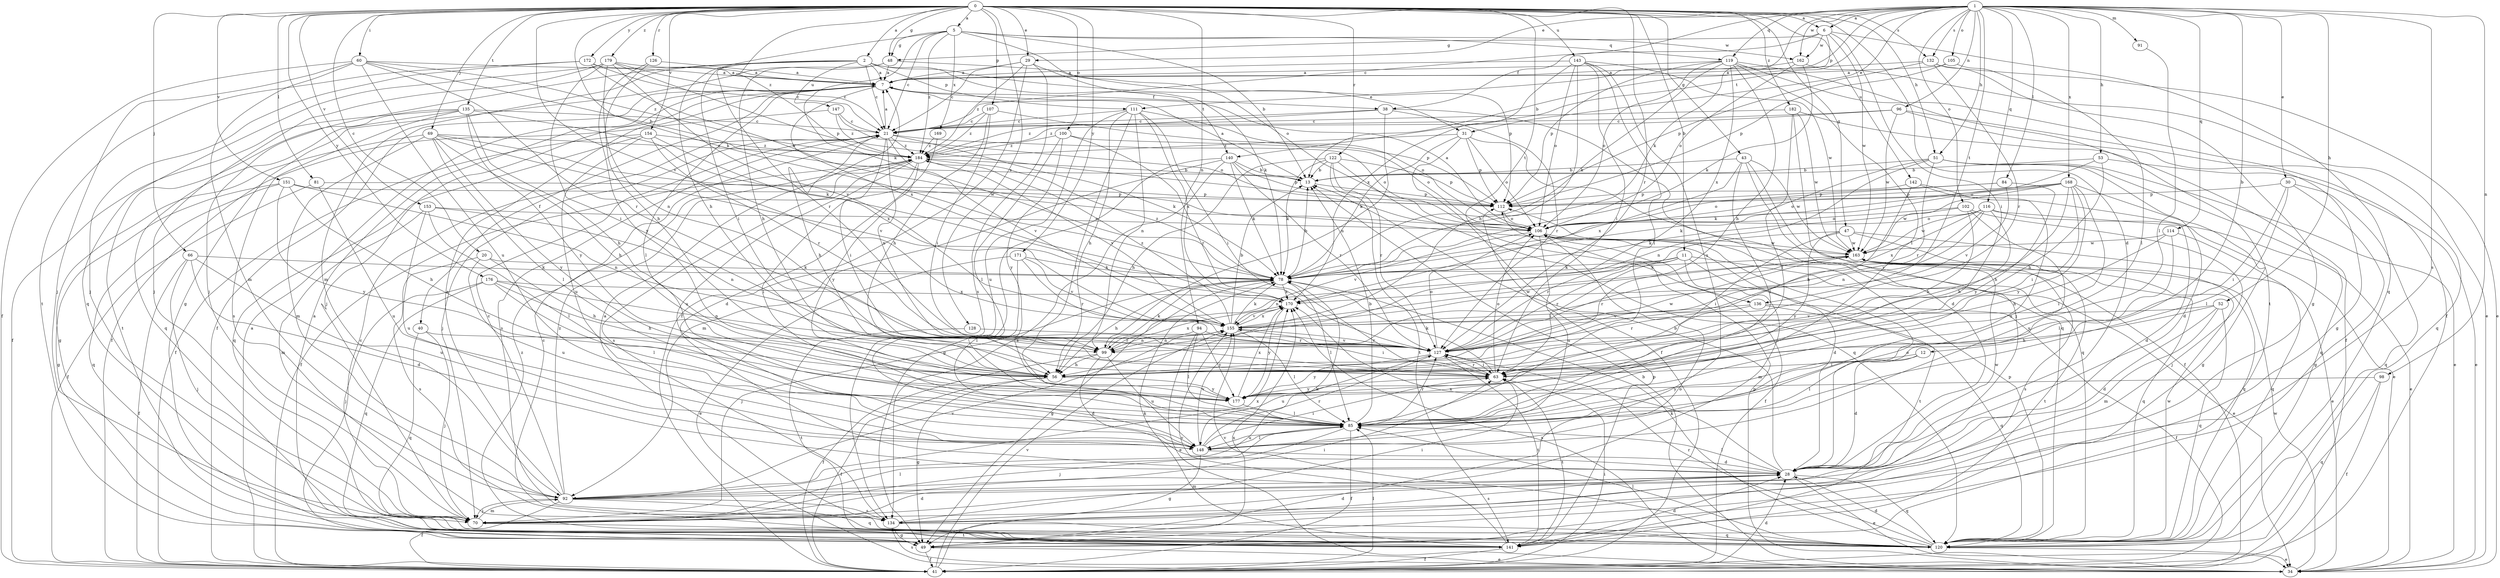 strict digraph  {
0;
1;
2;
5;
6;
7;
11;
12;
13;
20;
21;
28;
29;
30;
31;
34;
38;
40;
41;
43;
47;
48;
49;
51;
52;
53;
56;
60;
63;
66;
69;
70;
78;
81;
84;
85;
91;
92;
94;
96;
98;
99;
100;
102;
105;
106;
107;
111;
112;
114;
116;
119;
120;
122;
126;
127;
128;
132;
134;
135;
136;
140;
141;
142;
143;
147;
148;
151;
153;
154;
155;
162;
163;
168;
169;
170;
171;
172;
176;
177;
179;
182;
184;
0 -> 2  [label=a];
0 -> 5  [label=a];
0 -> 6  [label=a];
0 -> 11  [label=b];
0 -> 20  [label=c];
0 -> 28  [label=d];
0 -> 29  [label=e];
0 -> 43  [label=g];
0 -> 47  [label=g];
0 -> 48  [label=g];
0 -> 51  [label=h];
0 -> 60  [label=i];
0 -> 66  [label=j];
0 -> 69  [label=j];
0 -> 78  [label=k];
0 -> 81  [label=l];
0 -> 94  [label=n];
0 -> 100  [label=o];
0 -> 107  [label=p];
0 -> 122  [label=r];
0 -> 126  [label=r];
0 -> 127  [label=r];
0 -> 128  [label=s];
0 -> 132  [label=s];
0 -> 135  [label=t];
0 -> 136  [label=t];
0 -> 142  [label=u];
0 -> 143  [label=u];
0 -> 151  [label=v];
0 -> 153  [label=v];
0 -> 154  [label=v];
0 -> 155  [label=v];
0 -> 171  [label=y];
0 -> 172  [label=y];
0 -> 176  [label=y];
0 -> 179  [label=z];
0 -> 182  [label=z];
0 -> 184  [label=z];
1 -> 6  [label=a];
1 -> 12  [label=b];
1 -> 21  [label=c];
1 -> 29  [label=e];
1 -> 30  [label=e];
1 -> 31  [label=e];
1 -> 51  [label=h];
1 -> 52  [label=h];
1 -> 53  [label=h];
1 -> 78  [label=k];
1 -> 84  [label=l];
1 -> 91  [label=m];
1 -> 96  [label=n];
1 -> 98  [label=n];
1 -> 102  [label=o];
1 -> 105  [label=o];
1 -> 111  [label=p];
1 -> 114  [label=q];
1 -> 116  [label=q];
1 -> 119  [label=q];
1 -> 132  [label=s];
1 -> 134  [label=s];
1 -> 136  [label=t];
1 -> 140  [label=t];
1 -> 162  [label=w];
1 -> 168  [label=x];
2 -> 7  [label=a];
2 -> 21  [label=c];
2 -> 31  [label=e];
2 -> 63  [label=i];
2 -> 70  [label=j];
2 -> 92  [label=m];
2 -> 111  [label=p];
2 -> 127  [label=r];
2 -> 140  [label=t];
2 -> 147  [label=u];
5 -> 13  [label=b];
5 -> 21  [label=c];
5 -> 48  [label=g];
5 -> 56  [label=h];
5 -> 78  [label=k];
5 -> 106  [label=o];
5 -> 119  [label=q];
5 -> 162  [label=w];
5 -> 169  [label=x];
5 -> 184  [label=z];
6 -> 13  [label=b];
6 -> 38  [label=f];
6 -> 48  [label=g];
6 -> 63  [label=i];
6 -> 120  [label=q];
6 -> 162  [label=w];
6 -> 163  [label=w];
7 -> 38  [label=f];
7 -> 40  [label=f];
7 -> 41  [label=f];
7 -> 70  [label=j];
7 -> 85  [label=l];
7 -> 170  [label=x];
11 -> 34  [label=e];
11 -> 63  [label=i];
11 -> 78  [label=k];
11 -> 92  [label=m];
11 -> 99  [label=n];
11 -> 127  [label=r];
11 -> 141  [label=t];
12 -> 28  [label=d];
12 -> 63  [label=i];
12 -> 85  [label=l];
13 -> 7  [label=a];
13 -> 112  [label=p];
20 -> 56  [label=h];
20 -> 78  [label=k];
20 -> 134  [label=s];
20 -> 148  [label=u];
21 -> 7  [label=a];
21 -> 56  [label=h];
21 -> 63  [label=i];
21 -> 70  [label=j];
21 -> 78  [label=k];
21 -> 99  [label=n];
21 -> 106  [label=o];
21 -> 134  [label=s];
21 -> 155  [label=v];
21 -> 184  [label=z];
28 -> 13  [label=b];
28 -> 34  [label=e];
28 -> 85  [label=l];
28 -> 92  [label=m];
28 -> 106  [label=o];
28 -> 120  [label=q];
28 -> 134  [label=s];
28 -> 163  [label=w];
28 -> 170  [label=x];
29 -> 7  [label=a];
29 -> 21  [label=c];
29 -> 41  [label=f];
29 -> 78  [label=k];
29 -> 134  [label=s];
29 -> 184  [label=z];
30 -> 49  [label=g];
30 -> 63  [label=i];
30 -> 85  [label=l];
30 -> 112  [label=p];
30 -> 120  [label=q];
31 -> 28  [label=d];
31 -> 41  [label=f];
31 -> 78  [label=k];
31 -> 106  [label=o];
31 -> 112  [label=p];
31 -> 184  [label=z];
34 -> 13  [label=b];
34 -> 112  [label=p];
34 -> 134  [label=s];
34 -> 163  [label=w];
34 -> 170  [label=x];
38 -> 21  [label=c];
38 -> 99  [label=n];
38 -> 120  [label=q];
38 -> 127  [label=r];
38 -> 184  [label=z];
40 -> 70  [label=j];
40 -> 120  [label=q];
40 -> 127  [label=r];
41 -> 7  [label=a];
41 -> 28  [label=d];
41 -> 63  [label=i];
41 -> 85  [label=l];
41 -> 155  [label=v];
41 -> 170  [label=x];
43 -> 13  [label=b];
43 -> 41  [label=f];
43 -> 85  [label=l];
43 -> 120  [label=q];
43 -> 163  [label=w];
43 -> 170  [label=x];
47 -> 34  [label=e];
47 -> 63  [label=i];
47 -> 120  [label=q];
47 -> 127  [label=r];
47 -> 163  [label=w];
47 -> 177  [label=y];
48 -> 7  [label=a];
48 -> 49  [label=g];
48 -> 56  [label=h];
48 -> 112  [label=p];
49 -> 21  [label=c];
49 -> 34  [label=e];
49 -> 41  [label=f];
49 -> 106  [label=o];
51 -> 13  [label=b];
51 -> 28  [label=d];
51 -> 34  [label=e];
51 -> 78  [label=k];
51 -> 99  [label=n];
51 -> 120  [label=q];
51 -> 127  [label=r];
52 -> 28  [label=d];
52 -> 56  [label=h];
52 -> 92  [label=m];
52 -> 120  [label=q];
52 -> 155  [label=v];
53 -> 13  [label=b];
53 -> 34  [label=e];
53 -> 56  [label=h];
53 -> 106  [label=o];
56 -> 41  [label=f];
56 -> 49  [label=g];
56 -> 177  [label=y];
60 -> 7  [label=a];
60 -> 13  [label=b];
60 -> 41  [label=f];
60 -> 70  [label=j];
60 -> 92  [label=m];
60 -> 127  [label=r];
60 -> 148  [label=u];
60 -> 184  [label=z];
63 -> 78  [label=k];
63 -> 106  [label=o];
63 -> 127  [label=r];
63 -> 141  [label=t];
63 -> 177  [label=y];
66 -> 28  [label=d];
66 -> 41  [label=f];
66 -> 70  [label=j];
66 -> 78  [label=k];
66 -> 148  [label=u];
69 -> 49  [label=g];
69 -> 56  [label=h];
69 -> 85  [label=l];
69 -> 92  [label=m];
69 -> 155  [label=v];
69 -> 163  [label=w];
69 -> 177  [label=y];
69 -> 184  [label=z];
70 -> 28  [label=d];
70 -> 63  [label=i];
70 -> 85  [label=l];
70 -> 92  [label=m];
70 -> 141  [label=t];
78 -> 13  [label=b];
78 -> 49  [label=g];
78 -> 56  [label=h];
78 -> 70  [label=j];
78 -> 85  [label=l];
78 -> 170  [label=x];
78 -> 184  [label=z];
81 -> 41  [label=f];
81 -> 112  [label=p];
81 -> 148  [label=u];
84 -> 106  [label=o];
84 -> 112  [label=p];
84 -> 155  [label=v];
84 -> 177  [label=y];
85 -> 13  [label=b];
85 -> 41  [label=f];
85 -> 70  [label=j];
85 -> 127  [label=r];
85 -> 148  [label=u];
91 -> 85  [label=l];
92 -> 7  [label=a];
92 -> 21  [label=c];
92 -> 41  [label=f];
92 -> 70  [label=j];
92 -> 78  [label=k];
92 -> 120  [label=q];
92 -> 134  [label=s];
92 -> 155  [label=v];
92 -> 170  [label=x];
92 -> 184  [label=z];
94 -> 34  [label=e];
94 -> 63  [label=i];
94 -> 85  [label=l];
94 -> 99  [label=n];
94 -> 177  [label=y];
96 -> 21  [label=c];
96 -> 49  [label=g];
96 -> 120  [label=q];
96 -> 163  [label=w];
96 -> 184  [label=z];
98 -> 41  [label=f];
98 -> 120  [label=q];
98 -> 177  [label=y];
99 -> 28  [label=d];
99 -> 41  [label=f];
99 -> 56  [label=h];
99 -> 78  [label=k];
99 -> 148  [label=u];
99 -> 170  [label=x];
100 -> 85  [label=l];
100 -> 106  [label=o];
100 -> 127  [label=r];
100 -> 177  [label=y];
100 -> 184  [label=z];
102 -> 56  [label=h];
102 -> 70  [label=j];
102 -> 78  [label=k];
102 -> 106  [label=o];
102 -> 148  [label=u];
105 -> 7  [label=a];
105 -> 85  [label=l];
105 -> 112  [label=p];
106 -> 7  [label=a];
106 -> 28  [label=d];
106 -> 41  [label=f];
106 -> 148  [label=u];
106 -> 155  [label=v];
106 -> 163  [label=w];
107 -> 21  [label=c];
107 -> 56  [label=h];
107 -> 63  [label=i];
107 -> 112  [label=p];
107 -> 184  [label=z];
111 -> 21  [label=c];
111 -> 56  [label=h];
111 -> 63  [label=i];
111 -> 85  [label=l];
111 -> 99  [label=n];
111 -> 106  [label=o];
111 -> 148  [label=u];
111 -> 170  [label=x];
112 -> 106  [label=o];
114 -> 56  [label=h];
114 -> 85  [label=l];
114 -> 120  [label=q];
114 -> 163  [label=w];
116 -> 28  [label=d];
116 -> 34  [label=e];
116 -> 56  [label=h];
116 -> 99  [label=n];
116 -> 106  [label=o];
116 -> 155  [label=v];
116 -> 163  [label=w];
116 -> 170  [label=x];
119 -> 7  [label=a];
119 -> 41  [label=f];
119 -> 56  [label=h];
119 -> 78  [label=k];
119 -> 85  [label=l];
119 -> 106  [label=o];
119 -> 112  [label=p];
119 -> 141  [label=t];
119 -> 170  [label=x];
120 -> 7  [label=a];
120 -> 21  [label=c];
120 -> 28  [label=d];
120 -> 34  [label=e];
120 -> 78  [label=k];
120 -> 85  [label=l];
120 -> 112  [label=p];
120 -> 127  [label=r];
120 -> 155  [label=v];
120 -> 163  [label=w];
122 -> 13  [label=b];
122 -> 56  [label=h];
122 -> 78  [label=k];
122 -> 112  [label=p];
122 -> 120  [label=q];
122 -> 127  [label=r];
122 -> 141  [label=t];
126 -> 7  [label=a];
126 -> 56  [label=h];
126 -> 177  [label=y];
127 -> 63  [label=i];
127 -> 106  [label=o];
127 -> 141  [label=t];
127 -> 148  [label=u];
127 -> 155  [label=v];
127 -> 163  [label=w];
127 -> 177  [label=y];
128 -> 127  [label=r];
128 -> 141  [label=t];
132 -> 7  [label=a];
132 -> 34  [label=e];
132 -> 49  [label=g];
132 -> 112  [label=p];
132 -> 127  [label=r];
134 -> 28  [label=d];
134 -> 49  [label=g];
134 -> 63  [label=i];
134 -> 120  [label=q];
135 -> 21  [label=c];
135 -> 41  [label=f];
135 -> 56  [label=h];
135 -> 78  [label=k];
135 -> 120  [label=q];
135 -> 134  [label=s];
135 -> 141  [label=t];
135 -> 177  [label=y];
136 -> 41  [label=f];
136 -> 120  [label=q];
136 -> 127  [label=r];
136 -> 155  [label=v];
140 -> 13  [label=b];
140 -> 49  [label=g];
140 -> 78  [label=k];
140 -> 92  [label=m];
140 -> 112  [label=p];
140 -> 127  [label=r];
140 -> 134  [label=s];
141 -> 7  [label=a];
141 -> 28  [label=d];
141 -> 41  [label=f];
141 -> 78  [label=k];
141 -> 112  [label=p];
141 -> 155  [label=v];
141 -> 184  [label=z];
142 -> 34  [label=e];
142 -> 56  [label=h];
142 -> 112  [label=p];
142 -> 148  [label=u];
143 -> 7  [label=a];
143 -> 56  [label=h];
143 -> 63  [label=i];
143 -> 85  [label=l];
143 -> 106  [label=o];
143 -> 148  [label=u];
143 -> 163  [label=w];
143 -> 170  [label=x];
147 -> 21  [label=c];
147 -> 41  [label=f];
147 -> 106  [label=o];
147 -> 184  [label=z];
148 -> 28  [label=d];
148 -> 49  [label=g];
148 -> 63  [label=i];
148 -> 85  [label=l];
148 -> 127  [label=r];
148 -> 155  [label=v];
151 -> 49  [label=g];
151 -> 56  [label=h];
151 -> 99  [label=n];
151 -> 112  [label=p];
151 -> 120  [label=q];
151 -> 177  [label=y];
153 -> 85  [label=l];
153 -> 92  [label=m];
153 -> 99  [label=n];
153 -> 106  [label=o];
153 -> 148  [label=u];
154 -> 41  [label=f];
154 -> 120  [label=q];
154 -> 127  [label=r];
154 -> 148  [label=u];
154 -> 170  [label=x];
154 -> 184  [label=z];
155 -> 13  [label=b];
155 -> 78  [label=k];
155 -> 85  [label=l];
155 -> 99  [label=n];
155 -> 127  [label=r];
155 -> 163  [label=w];
155 -> 170  [label=x];
155 -> 184  [label=z];
162 -> 7  [label=a];
162 -> 34  [label=e];
162 -> 78  [label=k];
162 -> 106  [label=o];
163 -> 78  [label=k];
163 -> 120  [label=q];
163 -> 127  [label=r];
163 -> 134  [label=s];
163 -> 141  [label=t];
168 -> 49  [label=g];
168 -> 56  [label=h];
168 -> 63  [label=i];
168 -> 78  [label=k];
168 -> 85  [label=l];
168 -> 106  [label=o];
168 -> 112  [label=p];
168 -> 163  [label=w];
168 -> 177  [label=y];
169 -> 28  [label=d];
169 -> 184  [label=z];
170 -> 155  [label=v];
170 -> 177  [label=y];
171 -> 34  [label=e];
171 -> 78  [label=k];
171 -> 85  [label=l];
171 -> 127  [label=r];
171 -> 155  [label=v];
172 -> 7  [label=a];
172 -> 21  [label=c];
172 -> 70  [label=j];
172 -> 106  [label=o];
172 -> 141  [label=t];
176 -> 56  [label=h];
176 -> 70  [label=j];
176 -> 85  [label=l];
176 -> 99  [label=n];
176 -> 120  [label=q];
176 -> 170  [label=x];
177 -> 85  [label=l];
177 -> 170  [label=x];
179 -> 7  [label=a];
179 -> 21  [label=c];
179 -> 63  [label=i];
179 -> 70  [label=j];
179 -> 99  [label=n];
179 -> 112  [label=p];
179 -> 120  [label=q];
179 -> 155  [label=v];
182 -> 21  [label=c];
182 -> 41  [label=f];
182 -> 70  [label=j];
182 -> 85  [label=l];
182 -> 163  [label=w];
184 -> 13  [label=b];
184 -> 41  [label=f];
184 -> 85  [label=l];
184 -> 134  [label=s];
184 -> 148  [label=u];
184 -> 155  [label=v];
184 -> 177  [label=y];
}
